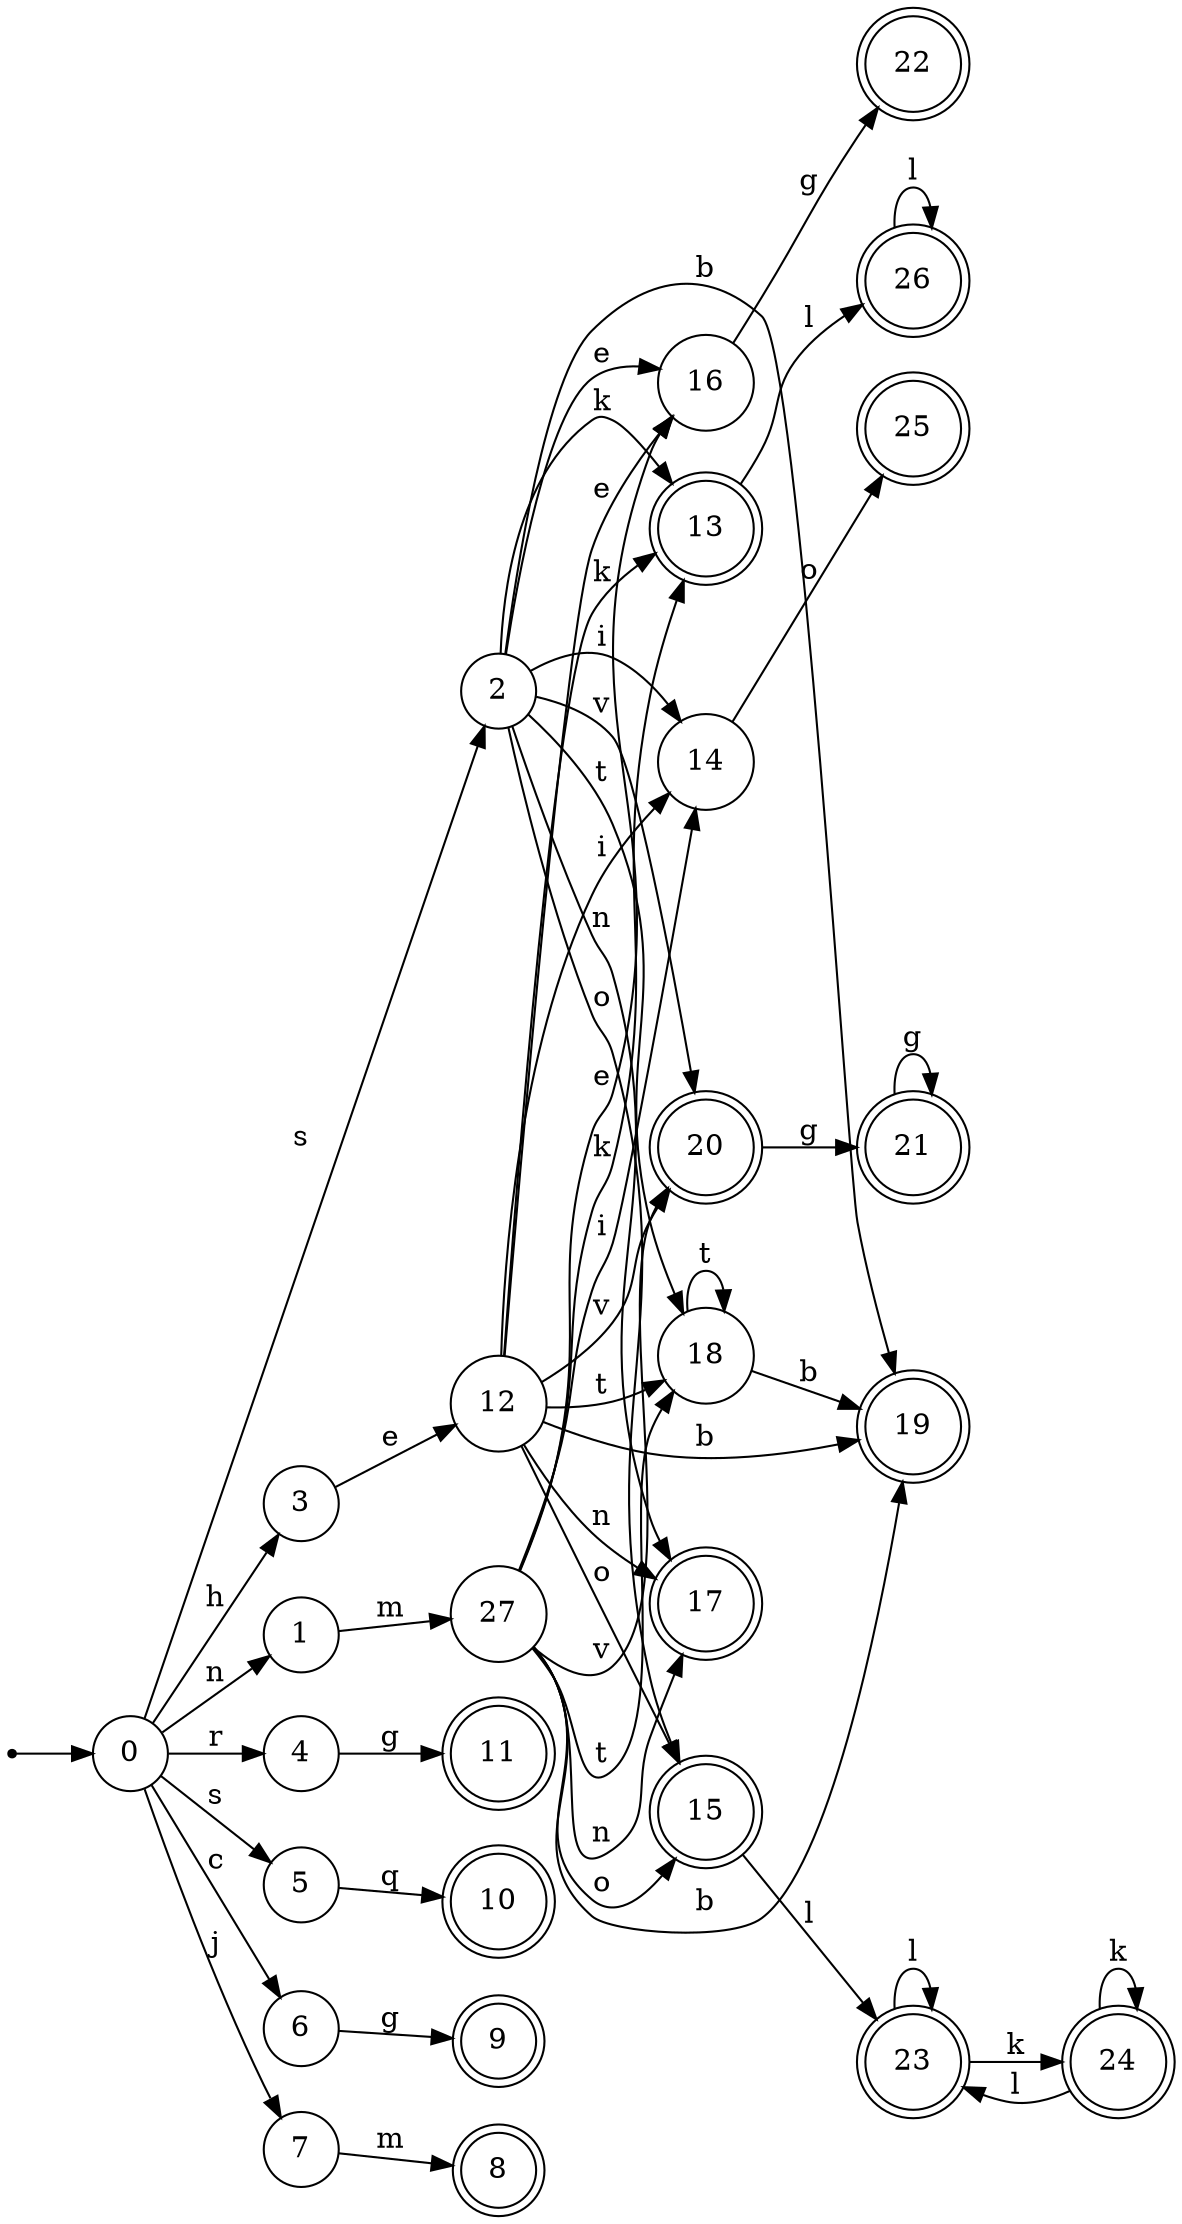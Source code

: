digraph finite_state_machine {
rankdir=LR;
size="20,20";
node [shape = point]; "dummy0"
node [shape = circle]; "0";
"dummy0" -> "0";
node [shape = circle]; "1";
node [shape = circle]; "2";
node [shape = circle]; "3";
node [shape = circle]; "4";
node [shape = circle]; "5";
node [shape = circle]; "6";
node [shape = circle]; "7";
node [shape = doublecircle]; "8";node [shape = doublecircle]; "9";node [shape = doublecircle]; "10";node [shape = doublecircle]; "11";node [shape = circle]; "12";
node [shape = doublecircle]; "13";node [shape = circle]; "14";
node [shape = doublecircle]; "15";node [shape = circle]; "16";
node [shape = doublecircle]; "17";node [shape = circle]; "18";
node [shape = doublecircle]; "19";node [shape = doublecircle]; "20";node [shape = doublecircle]; "21";node [shape = doublecircle]; "22";node [shape = doublecircle]; "23";node [shape = doublecircle]; "24";node [shape = doublecircle]; "25";node [shape = doublecircle]; "26";node [shape = circle]; "27";
"0" -> "1" [label = "n"];
 "0" -> "2" [label = "s"];
 "0" -> "5" [label = "s"];
 "0" -> "3" [label = "h"];
 "0" -> "4" [label = "r"];
 "0" -> "6" [label = "c"];
 "0" -> "7" [label = "j"];
 "7" -> "8" [label = "m"];
 "6" -> "9" [label = "g"];
 "5" -> "10" [label = "q"];
 "4" -> "11" [label = "g"];
 "3" -> "12" [label = "e"];
 "12" -> "13" [label = "k"];
 "12" -> "14" [label = "i"];
 "12" -> "15" [label = "o"];
 "12" -> "16" [label = "e"];
 "12" -> "17" [label = "n"];
 "12" -> "18" [label = "t"];
 "12" -> "19" [label = "b"];
 "12" -> "20" [label = "v"];
 "20" -> "21" [label = "g"];
 "21" -> "21" [label = "g"];
 "18" -> "18" [label = "t"];
 "18" -> "19" [label = "b"];
 "16" -> "22" [label = "g"];
 "15" -> "23" [label = "l"];
 "23" -> "23" [label = "l"];
 "23" -> "24" [label = "k"];
 "24" -> "24" [label = "k"];
 "24" -> "23" [label = "l"];
 "14" -> "25" [label = "o"];
 "13" -> "26" [label = "l"];
 "26" -> "26" [label = "l"];
 "2" -> "13" [label = "k"];
 "2" -> "14" [label = "i"];
 "2" -> "15" [label = "o"];
 "2" -> "16" [label = "e"];
 "2" -> "17" [label = "n"];
 "2" -> "18" [label = "t"];
 "2" -> "19" [label = "b"];
 "2" -> "20" [label = "v"];
 "1" -> "27" [label = "m"];
 "27" -> "13" [label = "k"];
 "27" -> "14" [label = "i"];
 "27" -> "15" [label = "o"];
 "27" -> "16" [label = "e"];
 "27" -> "17" [label = "n"];
 "27" -> "18" [label = "t"];
 "27" -> "19" [label = "b"];
 "27" -> "20" [label = "v"];
 }
